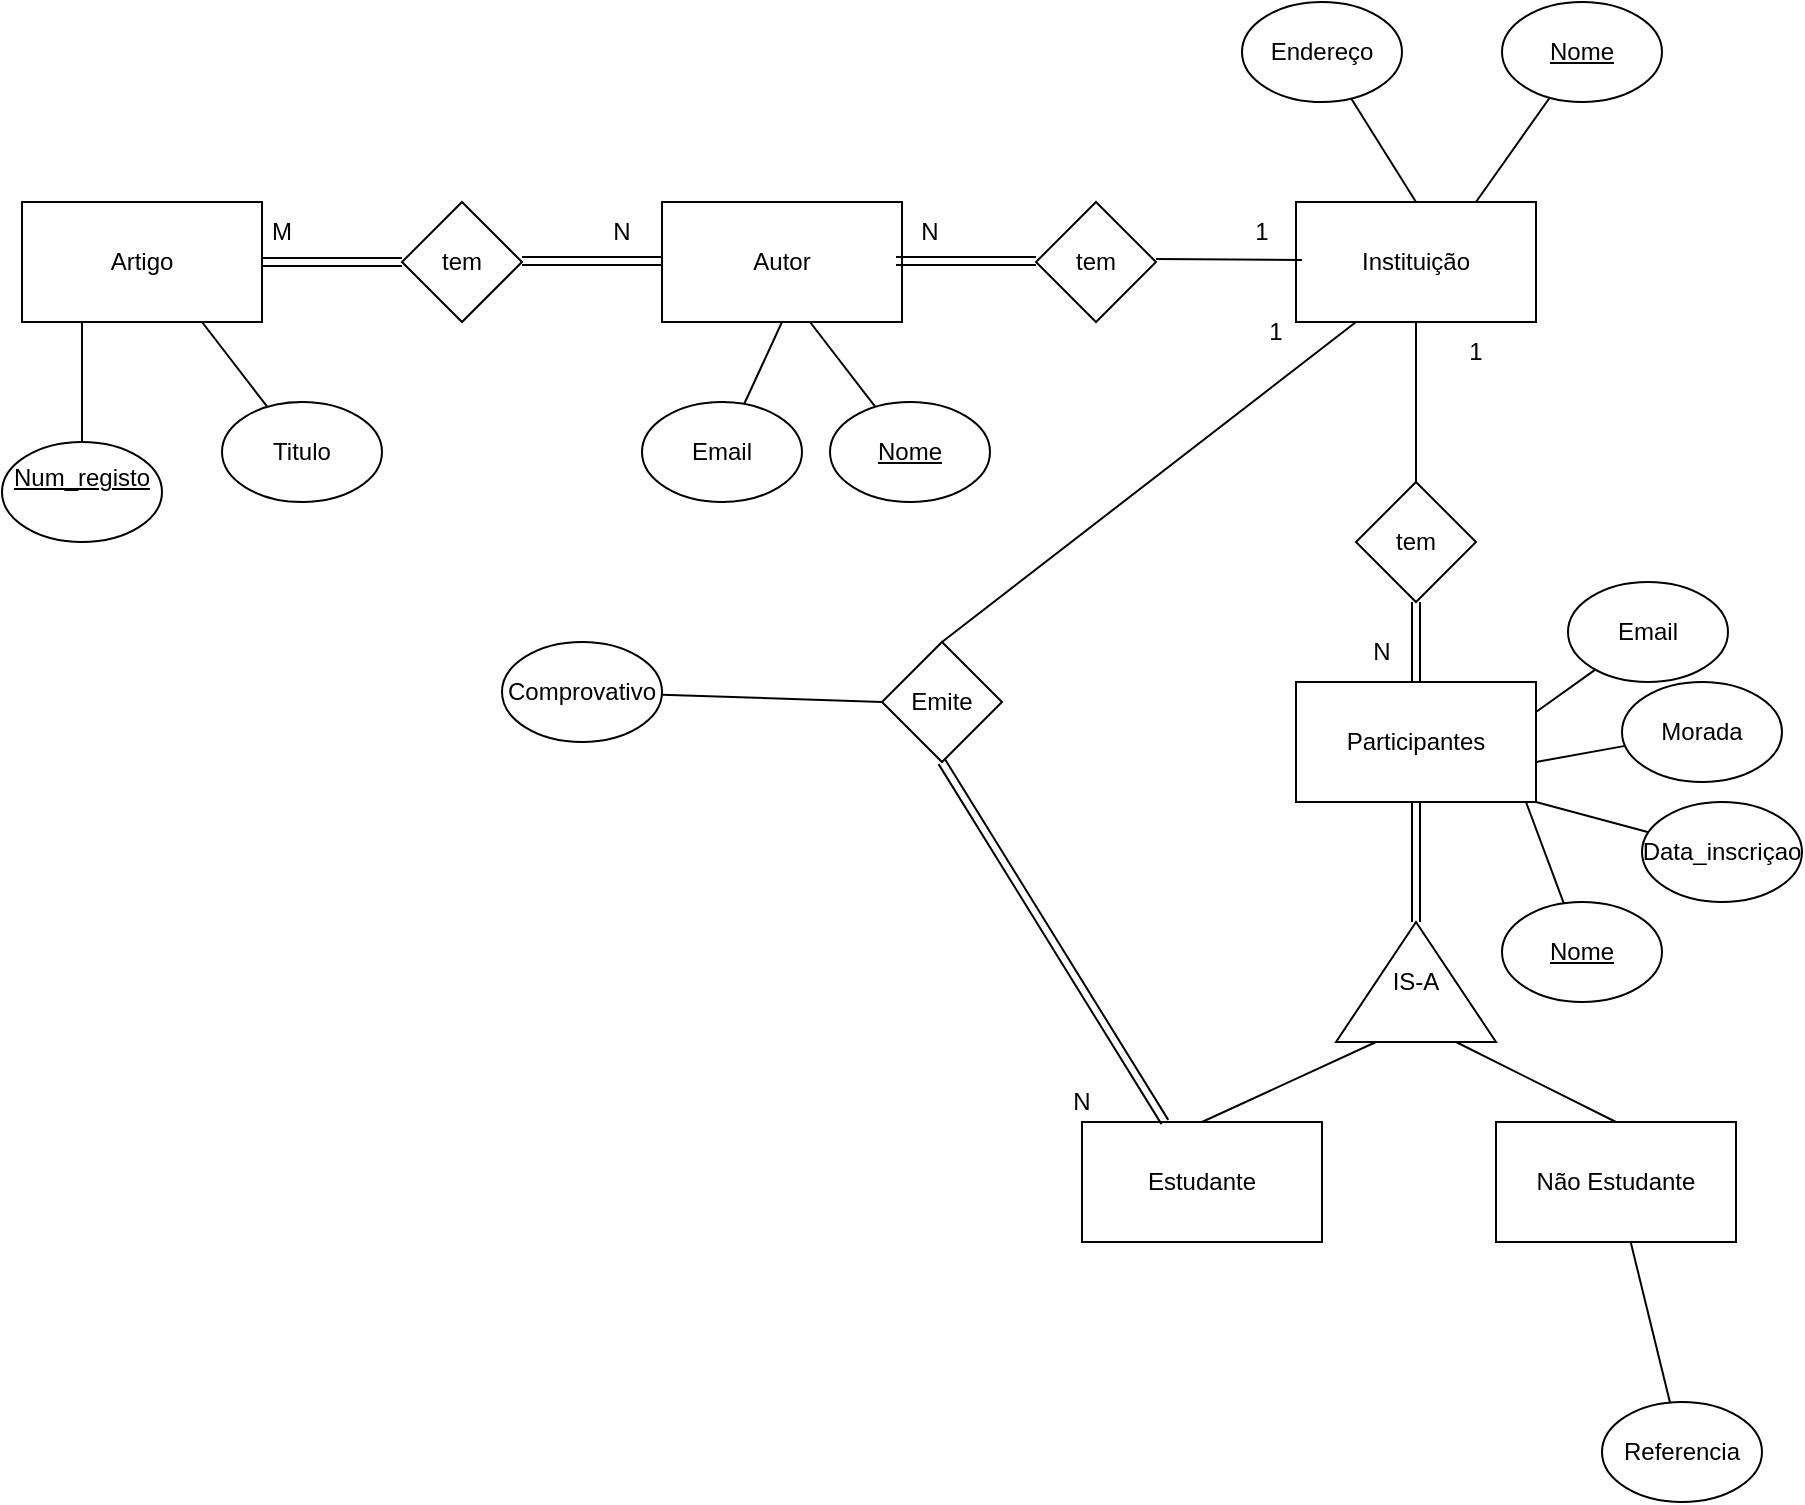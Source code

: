 <mxfile version="23.1.8" type="github">
  <diagram name="Página-1" id="86XQGuu94Q1awotNhT2k">
    <mxGraphModel dx="579" dy="626" grid="1" gridSize="10" guides="1" tooltips="1" connect="1" arrows="1" fold="1" page="1" pageScale="1" pageWidth="827" pageHeight="1169" math="0" shadow="0">
      <root>
        <mxCell id="0" />
        <mxCell id="1" parent="0" />
        <mxCell id="Pzt3QFIKM-Q0p7ZVDCu9-1" value="Artigo" style="rounded=0;whiteSpace=wrap;html=1;" vertex="1" parent="1">
          <mxGeometry x="20" y="120" width="120" height="60" as="geometry" />
        </mxCell>
        <mxCell id="Pzt3QFIKM-Q0p7ZVDCu9-4" value="Autor" style="rounded=0;whiteSpace=wrap;html=1;" vertex="1" parent="1">
          <mxGeometry x="340" y="120" width="120" height="60" as="geometry" />
        </mxCell>
        <mxCell id="Pzt3QFIKM-Q0p7ZVDCu9-5" value="tem" style="rhombus;whiteSpace=wrap;html=1;" vertex="1" parent="1">
          <mxGeometry x="210" y="120" width="60" height="60" as="geometry" />
        </mxCell>
        <mxCell id="Pzt3QFIKM-Q0p7ZVDCu9-6" value="Instituição" style="rounded=0;whiteSpace=wrap;html=1;" vertex="1" parent="1">
          <mxGeometry x="657" y="120" width="120" height="60" as="geometry" />
        </mxCell>
        <mxCell id="Pzt3QFIKM-Q0p7ZVDCu9-7" value="tem" style="rhombus;whiteSpace=wrap;html=1;" vertex="1" parent="1">
          <mxGeometry x="527" y="120" width="60" height="60" as="geometry" />
        </mxCell>
        <mxCell id="Pzt3QFIKM-Q0p7ZVDCu9-8" value="tem" style="rhombus;whiteSpace=wrap;html=1;" vertex="1" parent="1">
          <mxGeometry x="687" y="260" width="60" height="60" as="geometry" />
        </mxCell>
        <mxCell id="Pzt3QFIKM-Q0p7ZVDCu9-9" value="Participantes" style="rounded=0;whiteSpace=wrap;html=1;" vertex="1" parent="1">
          <mxGeometry x="657" y="360" width="120" height="60" as="geometry" />
        </mxCell>
        <mxCell id="Pzt3QFIKM-Q0p7ZVDCu9-10" value="IS-A" style="triangle;whiteSpace=wrap;html=1;direction=north;" vertex="1" parent="1">
          <mxGeometry x="677" y="480" width="80" height="60" as="geometry" />
        </mxCell>
        <mxCell id="Pzt3QFIKM-Q0p7ZVDCu9-11" value="Estudante" style="rounded=0;whiteSpace=wrap;html=1;" vertex="1" parent="1">
          <mxGeometry x="550" y="580" width="120" height="60" as="geometry" />
        </mxCell>
        <mxCell id="Pzt3QFIKM-Q0p7ZVDCu9-12" value="Não Estudante" style="rounded=0;whiteSpace=wrap;html=1;" vertex="1" parent="1">
          <mxGeometry x="757" y="580" width="120" height="60" as="geometry" />
        </mxCell>
        <mxCell id="Pzt3QFIKM-Q0p7ZVDCu9-15" value="Emite" style="rhombus;whiteSpace=wrap;html=1;" vertex="1" parent="1">
          <mxGeometry x="450" y="340" width="60" height="60" as="geometry" />
        </mxCell>
        <mxCell id="Pzt3QFIKM-Q0p7ZVDCu9-16" value="Comprovativo" style="ellipse;whiteSpace=wrap;html=1;" vertex="1" parent="1">
          <mxGeometry x="260" y="340" width="80" height="50" as="geometry" />
        </mxCell>
        <mxCell id="Pzt3QFIKM-Q0p7ZVDCu9-17" value="" style="endArrow=none;html=1;rounded=0;" edge="1" parent="1" source="Pzt3QFIKM-Q0p7ZVDCu9-16">
          <mxGeometry width="50" height="50" relative="1" as="geometry">
            <mxPoint x="420" y="430" as="sourcePoint" />
            <mxPoint x="450" y="370" as="targetPoint" />
          </mxGeometry>
        </mxCell>
        <mxCell id="Pzt3QFIKM-Q0p7ZVDCu9-18" value="" style="shape=link;html=1;rounded=0;exitX=1;exitY=0.5;exitDx=0;exitDy=0;entryX=0;entryY=0.5;entryDx=0;entryDy=0;" edge="1" parent="1" source="Pzt3QFIKM-Q0p7ZVDCu9-1" target="Pzt3QFIKM-Q0p7ZVDCu9-5">
          <mxGeometry width="100" relative="1" as="geometry">
            <mxPoint x="150" y="220" as="sourcePoint" />
            <mxPoint x="250" y="220" as="targetPoint" />
          </mxGeometry>
        </mxCell>
        <mxCell id="Pzt3QFIKM-Q0p7ZVDCu9-19" value="" style="shape=link;html=1;rounded=0;exitX=1;exitY=0.5;exitDx=0;exitDy=0;entryX=0;entryY=0.5;entryDx=0;entryDy=0;" edge="1" parent="1">
          <mxGeometry width="100" relative="1" as="geometry">
            <mxPoint x="270" y="149.5" as="sourcePoint" />
            <mxPoint x="340" y="149.5" as="targetPoint" />
          </mxGeometry>
        </mxCell>
        <mxCell id="Pzt3QFIKM-Q0p7ZVDCu9-20" value="" style="shape=link;html=1;rounded=0;exitX=1;exitY=0.5;exitDx=0;exitDy=0;entryX=0;entryY=0.5;entryDx=0;entryDy=0;" edge="1" parent="1">
          <mxGeometry width="100" relative="1" as="geometry">
            <mxPoint x="457" y="149.5" as="sourcePoint" />
            <mxPoint x="527" y="149.5" as="targetPoint" />
          </mxGeometry>
        </mxCell>
        <mxCell id="Pzt3QFIKM-Q0p7ZVDCu9-21" value="" style="endArrow=none;html=1;rounded=0;" edge="1" parent="1">
          <mxGeometry width="50" height="50" relative="1" as="geometry">
            <mxPoint x="587" y="148.5" as="sourcePoint" />
            <mxPoint x="660" y="149" as="targetPoint" />
          </mxGeometry>
        </mxCell>
        <mxCell id="Pzt3QFIKM-Q0p7ZVDCu9-22" value="" style="endArrow=none;html=1;rounded=0;entryX=0.5;entryY=0;entryDx=0;entryDy=0;exitX=0.5;exitY=1;exitDx=0;exitDy=0;" edge="1" parent="1" source="Pzt3QFIKM-Q0p7ZVDCu9-6" target="Pzt3QFIKM-Q0p7ZVDCu9-8">
          <mxGeometry width="50" height="50" relative="1" as="geometry">
            <mxPoint x="597" y="158.5" as="sourcePoint" />
            <mxPoint x="670" y="159" as="targetPoint" />
          </mxGeometry>
        </mxCell>
        <mxCell id="Pzt3QFIKM-Q0p7ZVDCu9-23" value="" style="shape=link;html=1;rounded=0;exitX=0.5;exitY=0;exitDx=0;exitDy=0;entryX=0.5;entryY=1;entryDx=0;entryDy=0;" edge="1" parent="1" source="Pzt3QFIKM-Q0p7ZVDCu9-9" target="Pzt3QFIKM-Q0p7ZVDCu9-8">
          <mxGeometry width="100" relative="1" as="geometry">
            <mxPoint x="657" y="350" as="sourcePoint" />
            <mxPoint x="727" y="350" as="targetPoint" />
          </mxGeometry>
        </mxCell>
        <mxCell id="Pzt3QFIKM-Q0p7ZVDCu9-24" value="" style="shape=link;html=1;rounded=0;exitX=1;exitY=0.5;exitDx=0;exitDy=0;entryX=0.5;entryY=1;entryDx=0;entryDy=0;" edge="1" parent="1" source="Pzt3QFIKM-Q0p7ZVDCu9-10" target="Pzt3QFIKM-Q0p7ZVDCu9-9">
          <mxGeometry width="100" relative="1" as="geometry">
            <mxPoint x="727" y="370" as="sourcePoint" />
            <mxPoint x="727" y="330" as="targetPoint" />
          </mxGeometry>
        </mxCell>
        <mxCell id="Pzt3QFIKM-Q0p7ZVDCu9-25" value="" style="endArrow=none;html=1;rounded=0;exitX=0.5;exitY=0;exitDx=0;exitDy=0;entryX=0;entryY=0.25;entryDx=0;entryDy=0;" edge="1" parent="1" source="Pzt3QFIKM-Q0p7ZVDCu9-11" target="Pzt3QFIKM-Q0p7ZVDCu9-10">
          <mxGeometry width="50" height="50" relative="1" as="geometry">
            <mxPoint x="620" y="560" as="sourcePoint" />
            <mxPoint x="710" y="563" as="targetPoint" />
          </mxGeometry>
        </mxCell>
        <mxCell id="Pzt3QFIKM-Q0p7ZVDCu9-26" value="" style="endArrow=none;html=1;rounded=0;exitX=0.5;exitY=0;exitDx=0;exitDy=0;entryX=0;entryY=0.75;entryDx=0;entryDy=0;" edge="1" parent="1" source="Pzt3QFIKM-Q0p7ZVDCu9-12" target="Pzt3QFIKM-Q0p7ZVDCu9-10">
          <mxGeometry width="50" height="50" relative="1" as="geometry">
            <mxPoint x="620" y="590" as="sourcePoint" />
            <mxPoint x="707" y="550" as="targetPoint" />
          </mxGeometry>
        </mxCell>
        <mxCell id="Pzt3QFIKM-Q0p7ZVDCu9-27" value="&lt;div&gt;&lt;u&gt;Num_registo&lt;/u&gt;&lt;/div&gt;&lt;div&gt;&lt;br&gt;&lt;/div&gt;" style="ellipse;whiteSpace=wrap;html=1;" vertex="1" parent="1">
          <mxGeometry x="10" y="240" width="80" height="50" as="geometry" />
        </mxCell>
        <mxCell id="Pzt3QFIKM-Q0p7ZVDCu9-28" value="" style="endArrow=none;html=1;rounded=0;entryX=0.25;entryY=1;entryDx=0;entryDy=0;" edge="1" parent="1" source="Pzt3QFIKM-Q0p7ZVDCu9-27" target="Pzt3QFIKM-Q0p7ZVDCu9-1">
          <mxGeometry width="50" height="50" relative="1" as="geometry">
            <mxPoint x="150" y="330" as="sourcePoint" />
            <mxPoint x="20" y="180.0" as="targetPoint" />
          </mxGeometry>
        </mxCell>
        <mxCell id="Pzt3QFIKM-Q0p7ZVDCu9-29" value="Titulo" style="ellipse;whiteSpace=wrap;html=1;" vertex="1" parent="1">
          <mxGeometry x="120" y="220" width="80" height="50" as="geometry" />
        </mxCell>
        <mxCell id="Pzt3QFIKM-Q0p7ZVDCu9-30" value="" style="endArrow=none;html=1;rounded=0;entryX=0.75;entryY=1;entryDx=0;entryDy=0;" edge="1" parent="1" source="Pzt3QFIKM-Q0p7ZVDCu9-29" target="Pzt3QFIKM-Q0p7ZVDCu9-1">
          <mxGeometry width="50" height="50" relative="1" as="geometry">
            <mxPoint x="260" y="310" as="sourcePoint" />
            <mxPoint x="290" y="250" as="targetPoint" />
          </mxGeometry>
        </mxCell>
        <mxCell id="Pzt3QFIKM-Q0p7ZVDCu9-31" value="" style="endArrow=none;html=1;rounded=0;entryX=0.5;entryY=0;entryDx=0;entryDy=0;exitX=0.25;exitY=1;exitDx=0;exitDy=0;" edge="1" parent="1" source="Pzt3QFIKM-Q0p7ZVDCu9-6" target="Pzt3QFIKM-Q0p7ZVDCu9-15">
          <mxGeometry width="50" height="50" relative="1" as="geometry">
            <mxPoint x="690" y="190" as="sourcePoint" />
            <mxPoint x="727" y="270" as="targetPoint" />
          </mxGeometry>
        </mxCell>
        <mxCell id="Pzt3QFIKM-Q0p7ZVDCu9-34" value="&lt;u&gt;Nome&lt;/u&gt;" style="ellipse;whiteSpace=wrap;html=1;" vertex="1" parent="1">
          <mxGeometry x="424" y="220" width="80" height="50" as="geometry" />
        </mxCell>
        <mxCell id="Pzt3QFIKM-Q0p7ZVDCu9-35" value="" style="endArrow=none;html=1;rounded=0;entryX=0.75;entryY=1;entryDx=0;entryDy=0;" edge="1" parent="1" source="Pzt3QFIKM-Q0p7ZVDCu9-34">
          <mxGeometry width="50" height="50" relative="1" as="geometry">
            <mxPoint x="564" y="310" as="sourcePoint" />
            <mxPoint x="414" y="180" as="targetPoint" />
          </mxGeometry>
        </mxCell>
        <mxCell id="Pzt3QFIKM-Q0p7ZVDCu9-36" value="Email" style="ellipse;whiteSpace=wrap;html=1;" vertex="1" parent="1">
          <mxGeometry x="330" y="220" width="80" height="50" as="geometry" />
        </mxCell>
        <mxCell id="Pzt3QFIKM-Q0p7ZVDCu9-37" value="" style="endArrow=none;html=1;rounded=0;entryX=0.5;entryY=1;entryDx=0;entryDy=0;" edge="1" parent="1" source="Pzt3QFIKM-Q0p7ZVDCu9-36" target="Pzt3QFIKM-Q0p7ZVDCu9-4">
          <mxGeometry width="50" height="50" relative="1" as="geometry">
            <mxPoint x="470" y="310" as="sourcePoint" />
            <mxPoint x="320" y="180" as="targetPoint" />
          </mxGeometry>
        </mxCell>
        <mxCell id="Pzt3QFIKM-Q0p7ZVDCu9-38" value="&lt;u&gt;Nome&lt;/u&gt;" style="ellipse;whiteSpace=wrap;html=1;" vertex="1" parent="1">
          <mxGeometry x="760" y="20" width="80" height="50" as="geometry" />
        </mxCell>
        <mxCell id="Pzt3QFIKM-Q0p7ZVDCu9-39" value="" style="endArrow=none;html=1;rounded=0;entryX=0.75;entryY=0;entryDx=0;entryDy=0;" edge="1" parent="1" source="Pzt3QFIKM-Q0p7ZVDCu9-38" target="Pzt3QFIKM-Q0p7ZVDCu9-6">
          <mxGeometry width="50" height="50" relative="1" as="geometry">
            <mxPoint x="922" y="310" as="sourcePoint" />
            <mxPoint x="772" y="180" as="targetPoint" />
            <Array as="points" />
          </mxGeometry>
        </mxCell>
        <mxCell id="Pzt3QFIKM-Q0p7ZVDCu9-40" value="Endereço" style="ellipse;whiteSpace=wrap;html=1;" vertex="1" parent="1">
          <mxGeometry x="630" y="20" width="80" height="50" as="geometry" />
        </mxCell>
        <mxCell id="Pzt3QFIKM-Q0p7ZVDCu9-41" value="" style="endArrow=none;html=1;rounded=0;entryX=0.5;entryY=0;entryDx=0;entryDy=0;" edge="1" parent="1" source="Pzt3QFIKM-Q0p7ZVDCu9-40" target="Pzt3QFIKM-Q0p7ZVDCu9-6">
          <mxGeometry width="50" height="50" relative="1" as="geometry">
            <mxPoint x="960" y="230" as="sourcePoint" />
            <mxPoint x="810" y="100" as="targetPoint" />
          </mxGeometry>
        </mxCell>
        <mxCell id="Pzt3QFIKM-Q0p7ZVDCu9-42" value="&lt;u&gt;Nome&lt;/u&gt;" style="ellipse;whiteSpace=wrap;html=1;" vertex="1" parent="1">
          <mxGeometry x="760" y="470" width="80" height="50" as="geometry" />
        </mxCell>
        <mxCell id="Pzt3QFIKM-Q0p7ZVDCu9-43" value="" style="endArrow=none;html=1;rounded=0;entryX=0.75;entryY=1;entryDx=0;entryDy=0;" edge="1" parent="1" source="Pzt3QFIKM-Q0p7ZVDCu9-42">
          <mxGeometry width="50" height="50" relative="1" as="geometry">
            <mxPoint x="922" y="550" as="sourcePoint" />
            <mxPoint x="772" y="420" as="targetPoint" />
          </mxGeometry>
        </mxCell>
        <mxCell id="Pzt3QFIKM-Q0p7ZVDCu9-44" value="Morada" style="ellipse;whiteSpace=wrap;html=1;" vertex="1" parent="1">
          <mxGeometry x="820" y="360" width="80" height="50" as="geometry" />
        </mxCell>
        <mxCell id="Pzt3QFIKM-Q0p7ZVDCu9-45" value="" style="endArrow=none;html=1;rounded=0;entryX=1;entryY=0.5;entryDx=0;entryDy=0;" edge="1" parent="1" source="Pzt3QFIKM-Q0p7ZVDCu9-44">
          <mxGeometry width="50" height="50" relative="1" as="geometry">
            <mxPoint x="960" y="480" as="sourcePoint" />
            <mxPoint x="777" y="400" as="targetPoint" />
          </mxGeometry>
        </mxCell>
        <mxCell id="Pzt3QFIKM-Q0p7ZVDCu9-46" value="Email" style="ellipse;whiteSpace=wrap;html=1;" vertex="1" parent="1">
          <mxGeometry x="793" y="310" width="80" height="50" as="geometry" />
        </mxCell>
        <mxCell id="Pzt3QFIKM-Q0p7ZVDCu9-47" value="" style="endArrow=none;html=1;rounded=0;entryX=1;entryY=0.25;entryDx=0;entryDy=0;" edge="1" parent="1" source="Pzt3QFIKM-Q0p7ZVDCu9-46" target="Pzt3QFIKM-Q0p7ZVDCu9-9">
          <mxGeometry width="50" height="50" relative="1" as="geometry">
            <mxPoint x="950" y="420" as="sourcePoint" />
            <mxPoint x="880" y="290" as="targetPoint" />
          </mxGeometry>
        </mxCell>
        <mxCell id="Pzt3QFIKM-Q0p7ZVDCu9-48" value="Data_inscriçao" style="ellipse;whiteSpace=wrap;html=1;" vertex="1" parent="1">
          <mxGeometry x="830" y="420" width="80" height="50" as="geometry" />
        </mxCell>
        <mxCell id="Pzt3QFIKM-Q0p7ZVDCu9-49" value="" style="endArrow=none;html=1;rounded=0;entryX=1;entryY=1;entryDx=0;entryDy=0;" edge="1" parent="1" source="Pzt3QFIKM-Q0p7ZVDCu9-48" target="Pzt3QFIKM-Q0p7ZVDCu9-9">
          <mxGeometry width="50" height="50" relative="1" as="geometry">
            <mxPoint x="1013" y="530" as="sourcePoint" />
            <mxPoint x="747.0" y="430" as="targetPoint" />
          </mxGeometry>
        </mxCell>
        <mxCell id="Pzt3QFIKM-Q0p7ZVDCu9-50" value="Referencia" style="ellipse;whiteSpace=wrap;html=1;" vertex="1" parent="1">
          <mxGeometry x="810" y="720" width="80" height="50" as="geometry" />
        </mxCell>
        <mxCell id="Pzt3QFIKM-Q0p7ZVDCu9-51" value="" style="endArrow=none;html=1;rounded=0;" edge="1" parent="1" source="Pzt3QFIKM-Q0p7ZVDCu9-50" target="Pzt3QFIKM-Q0p7ZVDCu9-12">
          <mxGeometry width="50" height="50" relative="1" as="geometry">
            <mxPoint x="970" y="810" as="sourcePoint" />
            <mxPoint x="1000" y="750" as="targetPoint" />
          </mxGeometry>
        </mxCell>
        <mxCell id="Pzt3QFIKM-Q0p7ZVDCu9-52" value="M" style="text;html=1;align=center;verticalAlign=middle;whiteSpace=wrap;rounded=0;" vertex="1" parent="1">
          <mxGeometry x="120" y="120" width="60" height="30" as="geometry" />
        </mxCell>
        <mxCell id="Pzt3QFIKM-Q0p7ZVDCu9-53" value="N" style="text;html=1;align=center;verticalAlign=middle;whiteSpace=wrap;rounded=0;" vertex="1" parent="1">
          <mxGeometry x="290" y="120" width="60" height="30" as="geometry" />
        </mxCell>
        <mxCell id="Pzt3QFIKM-Q0p7ZVDCu9-54" value="N" style="text;html=1;align=center;verticalAlign=middle;whiteSpace=wrap;rounded=0;" vertex="1" parent="1">
          <mxGeometry x="444" y="120" width="60" height="30" as="geometry" />
        </mxCell>
        <mxCell id="Pzt3QFIKM-Q0p7ZVDCu9-55" value="1" style="text;html=1;align=center;verticalAlign=middle;whiteSpace=wrap;rounded=0;" vertex="1" parent="1">
          <mxGeometry x="610" y="120" width="60" height="30" as="geometry" />
        </mxCell>
        <mxCell id="Pzt3QFIKM-Q0p7ZVDCu9-56" value="1" style="text;html=1;align=center;verticalAlign=middle;whiteSpace=wrap;rounded=0;" vertex="1" parent="1">
          <mxGeometry x="617" y="170" width="60" height="30" as="geometry" />
        </mxCell>
        <mxCell id="Pzt3QFIKM-Q0p7ZVDCu9-57" value="1" style="text;html=1;align=center;verticalAlign=middle;whiteSpace=wrap;rounded=0;" vertex="1" parent="1">
          <mxGeometry x="717" y="180" width="60" height="30" as="geometry" />
        </mxCell>
        <mxCell id="Pzt3QFIKM-Q0p7ZVDCu9-58" value="N" style="text;html=1;align=center;verticalAlign=middle;whiteSpace=wrap;rounded=0;" vertex="1" parent="1">
          <mxGeometry x="520" y="555" width="60" height="30" as="geometry" />
        </mxCell>
        <mxCell id="Pzt3QFIKM-Q0p7ZVDCu9-59" value="" style="shape=link;html=1;rounded=0;exitX=0.5;exitY=1;exitDx=0;exitDy=0;" edge="1" parent="1" source="Pzt3QFIKM-Q0p7ZVDCu9-15" target="Pzt3QFIKM-Q0p7ZVDCu9-11">
          <mxGeometry width="100" relative="1" as="geometry">
            <mxPoint x="450" y="500" as="sourcePoint" />
            <mxPoint x="520" y="500" as="targetPoint" />
          </mxGeometry>
        </mxCell>
        <mxCell id="Pzt3QFIKM-Q0p7ZVDCu9-63" value="N" style="text;html=1;align=center;verticalAlign=middle;whiteSpace=wrap;rounded=0;" vertex="1" parent="1">
          <mxGeometry x="670" y="330" width="60" height="30" as="geometry" />
        </mxCell>
      </root>
    </mxGraphModel>
  </diagram>
</mxfile>
